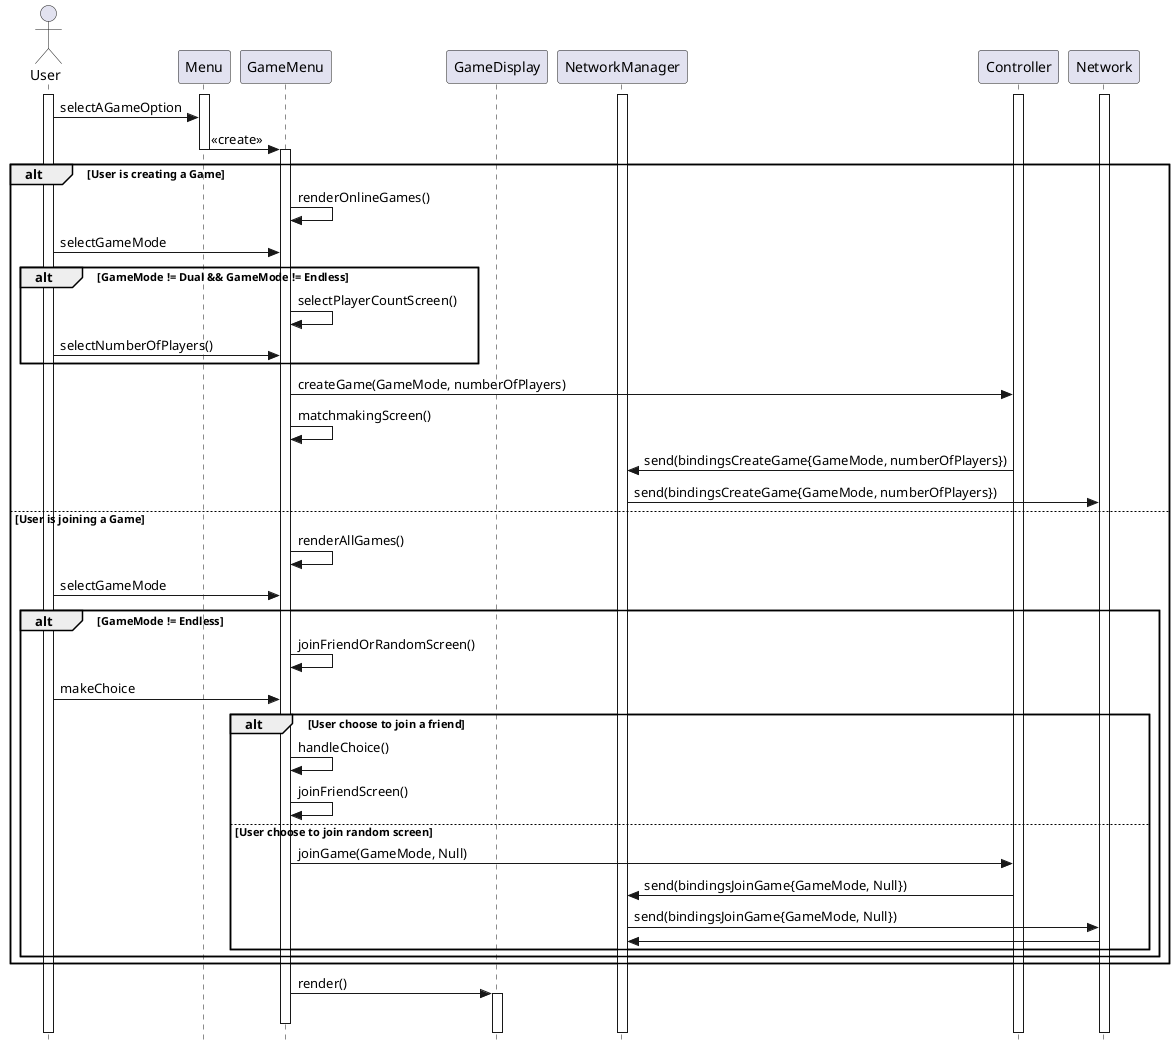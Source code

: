@startuml MatchMakingClientSequence

skinparam style strictuml

actor User
participant Menu
participant GameMenu
participant GameDisplay
participant NetworkManager
participant Controller
participant Network

activate User
activate Menu
activate NetworkManager
activate Controller
activate Network

User -> Menu : selectAGameOption
Menu -> GameMenu : <<create>>
deactivate Menu
activate GameMenu
alt User is creating a Game
    GameMenu -> GameMenu : renderOnlineGames()
    User -> GameMenu : selectGameMode
    alt GameMode != Dual && GameMode != Endless
        GameMenu -> GameMenu : selectPlayerCountScreen()
        User -> GameMenu : selectNumberOfPlayers()
    end 
    GameMenu -> Controller : createGame(GameMode, numberOfPlayers)
    GameMenu -> GameMenu : matchmakingScreen()
    Controller -> NetworkManager : send(bindingsCreateGame{GameMode, numberOfPlayers})
    NetworkManager -> Network : send(bindingsCreateGame{GameMode, numberOfPlayers})
else User is joining a Game
    GameMenu -> GameMenu : renderAllGames()
    User -> GameMenu : selectGameMode
    alt GameMode != Endless
        GameMenu -> GameMenu : joinFriendOrRandomScreen()
        User -> GameMenu : makeChoice
        alt User choose to join a friend
            GameMenu -> GameMenu : handleChoice() 
            GameMenu -> GameMenu : joinFriendScreen()
            ' not finished
        else User choose to join random screen
            GameMenu -> Controller : joinGame(GameMode, Null)
            Controller -> NetworkManager : send(bindingsJoinGame{GameMode, Null})
            NetworkManager -> Network : send(bindingsJoinGame{GameMode, Null})
            Network -> NetworkManager : 
        end
    end
end 

GameMenu -> GameDisplay : render()
activate GameDisplay
deactivate GameMenu
@enduml